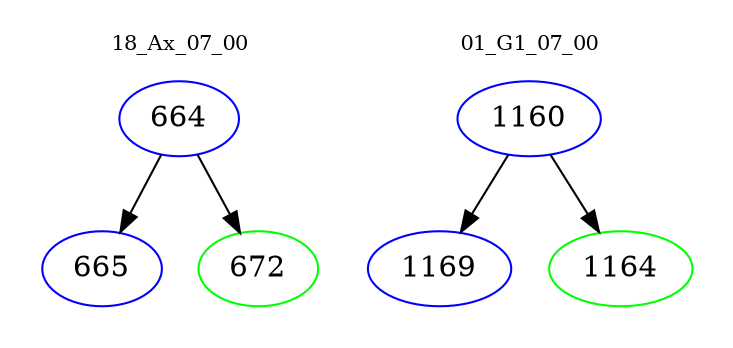 digraph{
subgraph cluster_0 {
color = white
label = "18_Ax_07_00";
fontsize=10;
T0_664 [label="664", color="blue"]
T0_664 -> T0_665 [color="black"]
T0_665 [label="665", color="blue"]
T0_664 -> T0_672 [color="black"]
T0_672 [label="672", color="green"]
}
subgraph cluster_1 {
color = white
label = "01_G1_07_00";
fontsize=10;
T1_1160 [label="1160", color="blue"]
T1_1160 -> T1_1169 [color="black"]
T1_1169 [label="1169", color="blue"]
T1_1160 -> T1_1164 [color="black"]
T1_1164 [label="1164", color="green"]
}
}
